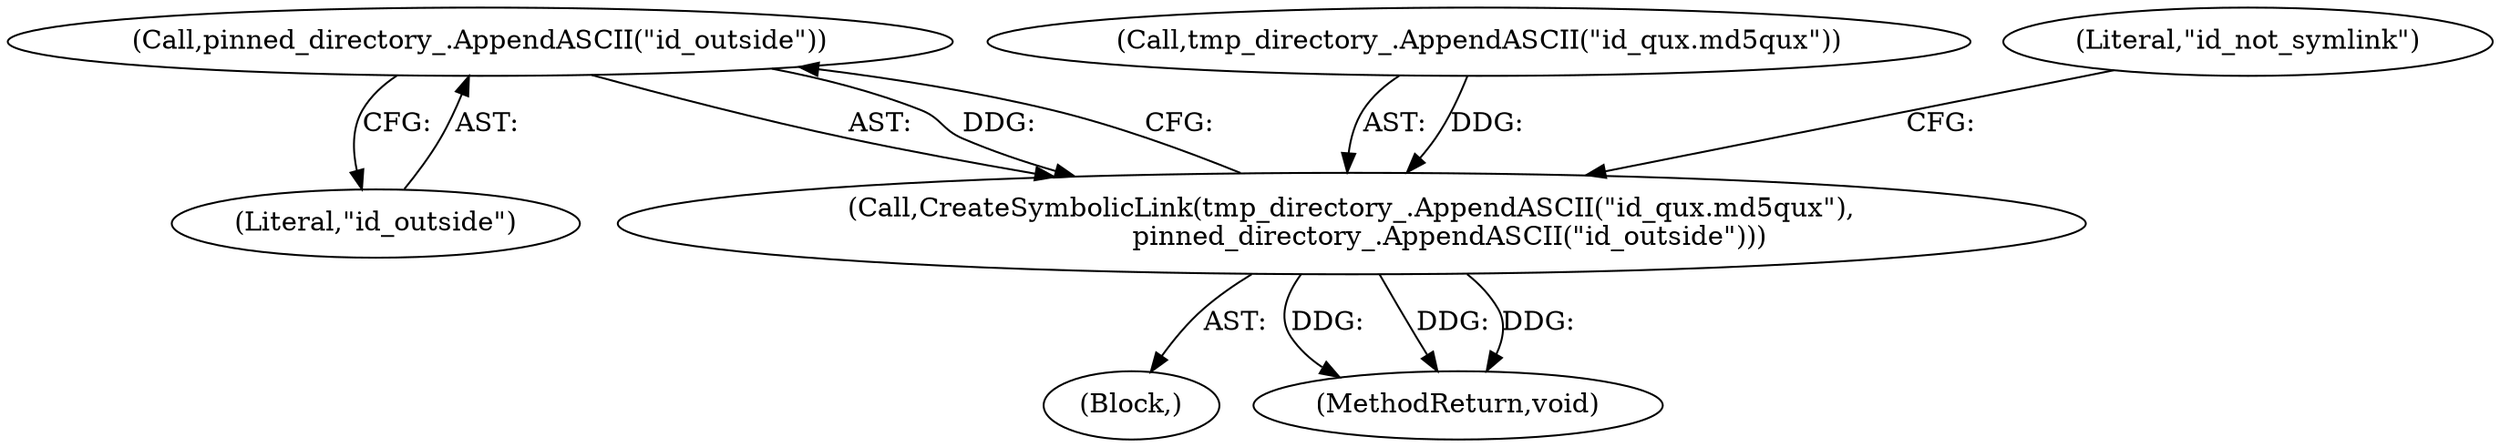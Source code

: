 digraph "1_Chrome_baef1ffd73db183ca50c854e1779ed7f6e5100a8_10@del" {
"1000148" [label="(Call,pinned_directory_.AppendASCII(\"id_outside\"))"];
"1000145" [label="(Call,CreateSymbolicLink(tmp_directory_.AppendASCII(\"id_qux.md5qux\"),\n                       pinned_directory_.AppendASCII(\"id_outside\")))"];
"1000149" [label="(Literal,\"id_outside\")"];
"1000101" [label="(Block,)"];
"1000146" [label="(Call,tmp_directory_.AppendASCII(\"id_qux.md5qux\"))"];
"1000148" [label="(Call,pinned_directory_.AppendASCII(\"id_outside\"))"];
"1000145" [label="(Call,CreateSymbolicLink(tmp_directory_.AppendASCII(\"id_qux.md5qux\"),\n                       pinned_directory_.AppendASCII(\"id_outside\")))"];
"1000152" [label="(Literal,\"id_not_symlink\")"];
"1000163" [label="(MethodReturn,void)"];
"1000148" -> "1000145"  [label="AST: "];
"1000148" -> "1000149"  [label="CFG: "];
"1000149" -> "1000148"  [label="AST: "];
"1000145" -> "1000148"  [label="CFG: "];
"1000148" -> "1000145"  [label="DDG: "];
"1000145" -> "1000101"  [label="AST: "];
"1000146" -> "1000145"  [label="AST: "];
"1000152" -> "1000145"  [label="CFG: "];
"1000145" -> "1000163"  [label="DDG: "];
"1000145" -> "1000163"  [label="DDG: "];
"1000145" -> "1000163"  [label="DDG: "];
"1000146" -> "1000145"  [label="DDG: "];
}

